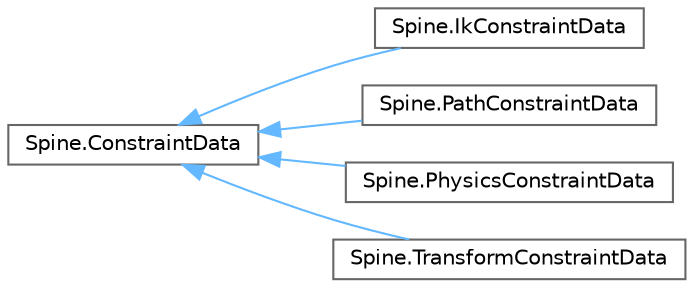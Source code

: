 digraph "类继承关系图"
{
 // LATEX_PDF_SIZE
  bgcolor="transparent";
  edge [fontname=Helvetica,fontsize=10,labelfontname=Helvetica,labelfontsize=10];
  node [fontname=Helvetica,fontsize=10,shape=box,height=0.2,width=0.4];
  rankdir="LR";
  Node0 [id="Node000000",label="Spine.ConstraintData",height=0.2,width=0.4,color="grey40", fillcolor="white", style="filled",URL="$class_spine_1_1_constraint_data.html",tooltip="The base class for all constraint datas."];
  Node0 -> Node1 [id="edge6098_Node000000_Node000001",dir="back",color="steelblue1",style="solid",tooltip=" "];
  Node1 [id="Node000001",label="Spine.IkConstraintData",height=0.2,width=0.4,color="grey40", fillcolor="white", style="filled",URL="$class_spine_1_1_ik_constraint_data.html",tooltip="Stores the setup pose for an IkConstraint."];
  Node0 -> Node2 [id="edge6099_Node000000_Node000002",dir="back",color="steelblue1",style="solid",tooltip=" "];
  Node2 [id="Node000002",label="Spine.PathConstraintData",height=0.2,width=0.4,color="grey40", fillcolor="white", style="filled",URL="$class_spine_1_1_path_constraint_data.html",tooltip=" "];
  Node0 -> Node3 [id="edge6100_Node000000_Node000003",dir="back",color="steelblue1",style="solid",tooltip=" "];
  Node3 [id="Node000003",label="Spine.PhysicsConstraintData",height=0.2,width=0.4,color="grey40", fillcolor="white", style="filled",URL="$class_spine_1_1_physics_constraint_data.html",tooltip="Stores the setup pose for a PhysicsConstraint."];
  Node0 -> Node4 [id="edge6101_Node000000_Node000004",dir="back",color="steelblue1",style="solid",tooltip=" "];
  Node4 [id="Node000004",label="Spine.TransformConstraintData",height=0.2,width=0.4,color="grey40", fillcolor="white", style="filled",URL="$class_spine_1_1_transform_constraint_data.html",tooltip=" "];
}
